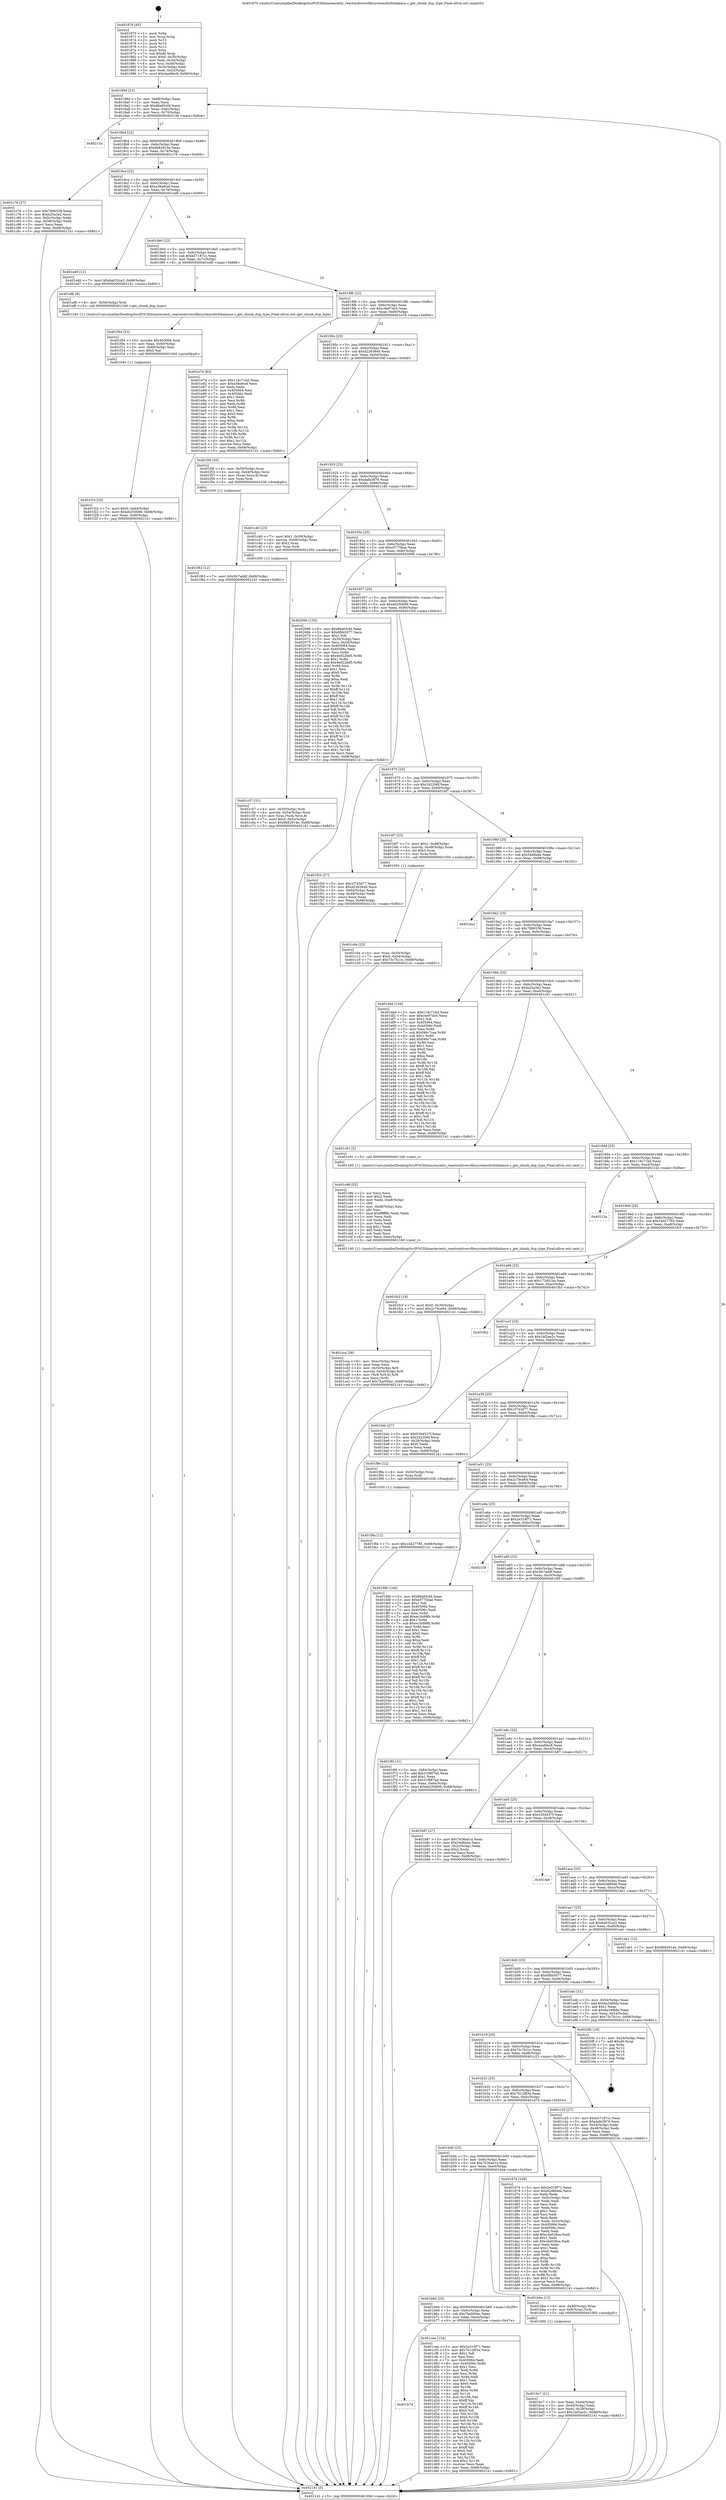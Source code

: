 digraph "0x401870" {
  label = "0x401870 (/mnt/c/Users/mathe/Desktop/tcc/POCII/binaries/extr_reactosdriversfilesystemsbtrfsbalance.c_get_chunk_dup_type_Final-ollvm.out::main(0))"
  labelloc = "t"
  node[shape=record]

  Entry [label="",width=0.3,height=0.3,shape=circle,fillcolor=black,style=filled]
  "0x40189d" [label="{
     0x40189d [23]\l
     | [instrs]\l
     &nbsp;&nbsp;0x40189d \<+3\>: mov -0x68(%rbp),%eax\l
     &nbsp;&nbsp;0x4018a0 \<+2\>: mov %eax,%ecx\l
     &nbsp;&nbsp;0x4018a2 \<+6\>: sub $0x86a65cfd,%ecx\l
     &nbsp;&nbsp;0x4018a8 \<+3\>: mov %eax,-0x6c(%rbp)\l
     &nbsp;&nbsp;0x4018ab \<+3\>: mov %ecx,-0x70(%rbp)\l
     &nbsp;&nbsp;0x4018ae \<+6\>: je 000000000040213a \<main+0x8ca\>\l
  }"]
  "0x40213a" [label="{
     0x40213a\l
  }", style=dashed]
  "0x4018b4" [label="{
     0x4018b4 [22]\l
     | [instrs]\l
     &nbsp;&nbsp;0x4018b4 \<+5\>: jmp 00000000004018b9 \<main+0x49\>\l
     &nbsp;&nbsp;0x4018b9 \<+3\>: mov -0x6c(%rbp),%eax\l
     &nbsp;&nbsp;0x4018bc \<+5\>: sub $0x9682914e,%eax\l
     &nbsp;&nbsp;0x4018c1 \<+3\>: mov %eax,-0x74(%rbp)\l
     &nbsp;&nbsp;0x4018c4 \<+6\>: je 0000000000401c76 \<main+0x406\>\l
  }"]
  Exit [label="",width=0.3,height=0.3,shape=circle,fillcolor=black,style=filled,peripheries=2]
  "0x401c76" [label="{
     0x401c76 [27]\l
     | [instrs]\l
     &nbsp;&nbsp;0x401c76 \<+5\>: mov $0x7896538,%eax\l
     &nbsp;&nbsp;0x401c7b \<+5\>: mov $0xb25a3e2,%ecx\l
     &nbsp;&nbsp;0x401c80 \<+3\>: mov -0x5c(%rbp),%edx\l
     &nbsp;&nbsp;0x401c83 \<+3\>: cmp -0x58(%rbp),%edx\l
     &nbsp;&nbsp;0x401c86 \<+3\>: cmovl %ecx,%eax\l
     &nbsp;&nbsp;0x401c89 \<+3\>: mov %eax,-0x68(%rbp)\l
     &nbsp;&nbsp;0x401c8c \<+5\>: jmp 0000000000402141 \<main+0x8d1\>\l
  }"]
  "0x4018ca" [label="{
     0x4018ca [22]\l
     | [instrs]\l
     &nbsp;&nbsp;0x4018ca \<+5\>: jmp 00000000004018cf \<main+0x5f\>\l
     &nbsp;&nbsp;0x4018cf \<+3\>: mov -0x6c(%rbp),%eax\l
     &nbsp;&nbsp;0x4018d2 \<+5\>: sub $0xa38a9cef,%eax\l
     &nbsp;&nbsp;0x4018d7 \<+3\>: mov %eax,-0x78(%rbp)\l
     &nbsp;&nbsp;0x4018da \<+6\>: je 0000000000401ed0 \<main+0x660\>\l
  }"]
  "0x401f9a" [label="{
     0x401f9a [12]\l
     | [instrs]\l
     &nbsp;&nbsp;0x401f9a \<+7\>: movl $0x14d27785,-0x68(%rbp)\l
     &nbsp;&nbsp;0x401fa1 \<+5\>: jmp 0000000000402141 \<main+0x8d1\>\l
  }"]
  "0x401ed0" [label="{
     0x401ed0 [12]\l
     | [instrs]\l
     &nbsp;&nbsp;0x401ed0 \<+7\>: movl $0x6a632ca3,-0x68(%rbp)\l
     &nbsp;&nbsp;0x401ed7 \<+5\>: jmp 0000000000402141 \<main+0x8d1\>\l
  }"]
  "0x4018e0" [label="{
     0x4018e0 [22]\l
     | [instrs]\l
     &nbsp;&nbsp;0x4018e0 \<+5\>: jmp 00000000004018e5 \<main+0x75\>\l
     &nbsp;&nbsp;0x4018e5 \<+3\>: mov -0x6c(%rbp),%eax\l
     &nbsp;&nbsp;0x4018e8 \<+5\>: sub $0xb57187cc,%eax\l
     &nbsp;&nbsp;0x4018ed \<+3\>: mov %eax,-0x7c(%rbp)\l
     &nbsp;&nbsp;0x4018f0 \<+6\>: je 0000000000401efb \<main+0x68b\>\l
  }"]
  "0x401f63" [label="{
     0x401f63 [12]\l
     | [instrs]\l
     &nbsp;&nbsp;0x401f63 \<+7\>: movl $0x3fc7addf,-0x68(%rbp)\l
     &nbsp;&nbsp;0x401f6a \<+5\>: jmp 0000000000402141 \<main+0x8d1\>\l
  }"]
  "0x401efb" [label="{
     0x401efb [9]\l
     | [instrs]\l
     &nbsp;&nbsp;0x401efb \<+4\>: mov -0x50(%rbp),%rdi\l
     &nbsp;&nbsp;0x401eff \<+5\>: call 0000000000401240 \<get_chunk_dup_type\>\l
     | [calls]\l
     &nbsp;&nbsp;0x401240 \{1\} (/mnt/c/Users/mathe/Desktop/tcc/POCII/binaries/extr_reactosdriversfilesystemsbtrfsbalance.c_get_chunk_dup_type_Final-ollvm.out::get_chunk_dup_type)\l
  }"]
  "0x4018f6" [label="{
     0x4018f6 [22]\l
     | [instrs]\l
     &nbsp;&nbsp;0x4018f6 \<+5\>: jmp 00000000004018fb \<main+0x8b\>\l
     &nbsp;&nbsp;0x4018fb \<+3\>: mov -0x6c(%rbp),%eax\l
     &nbsp;&nbsp;0x4018fe \<+5\>: sub $0xc4e97dc0,%eax\l
     &nbsp;&nbsp;0x401903 \<+3\>: mov %eax,-0x80(%rbp)\l
     &nbsp;&nbsp;0x401906 \<+6\>: je 0000000000401e7d \<main+0x60d\>\l
  }"]
  "0x401f1b" [label="{
     0x401f1b [25]\l
     | [instrs]\l
     &nbsp;&nbsp;0x401f1b \<+7\>: movl $0x0,-0x64(%rbp)\l
     &nbsp;&nbsp;0x401f22 \<+7\>: movl $0xeb250b99,-0x68(%rbp)\l
     &nbsp;&nbsp;0x401f29 \<+6\>: mov %eax,-0xf0(%rbp)\l
     &nbsp;&nbsp;0x401f2f \<+5\>: jmp 0000000000402141 \<main+0x8d1\>\l
  }"]
  "0x401e7d" [label="{
     0x401e7d [83]\l
     | [instrs]\l
     &nbsp;&nbsp;0x401e7d \<+5\>: mov $0x116c71bd,%eax\l
     &nbsp;&nbsp;0x401e82 \<+5\>: mov $0xa38a9cef,%ecx\l
     &nbsp;&nbsp;0x401e87 \<+2\>: xor %edx,%edx\l
     &nbsp;&nbsp;0x401e89 \<+7\>: mov 0x405064,%esi\l
     &nbsp;&nbsp;0x401e90 \<+7\>: mov 0x40506c,%edi\l
     &nbsp;&nbsp;0x401e97 \<+3\>: sub $0x1,%edx\l
     &nbsp;&nbsp;0x401e9a \<+3\>: mov %esi,%r8d\l
     &nbsp;&nbsp;0x401e9d \<+3\>: add %edx,%r8d\l
     &nbsp;&nbsp;0x401ea0 \<+4\>: imul %r8d,%esi\l
     &nbsp;&nbsp;0x401ea4 \<+3\>: and $0x1,%esi\l
     &nbsp;&nbsp;0x401ea7 \<+3\>: cmp $0x0,%esi\l
     &nbsp;&nbsp;0x401eaa \<+4\>: sete %r9b\l
     &nbsp;&nbsp;0x401eae \<+3\>: cmp $0xa,%edi\l
     &nbsp;&nbsp;0x401eb1 \<+4\>: setl %r10b\l
     &nbsp;&nbsp;0x401eb5 \<+3\>: mov %r9b,%r11b\l
     &nbsp;&nbsp;0x401eb8 \<+3\>: and %r10b,%r11b\l
     &nbsp;&nbsp;0x401ebb \<+3\>: xor %r10b,%r9b\l
     &nbsp;&nbsp;0x401ebe \<+3\>: or %r9b,%r11b\l
     &nbsp;&nbsp;0x401ec1 \<+4\>: test $0x1,%r11b\l
     &nbsp;&nbsp;0x401ec5 \<+3\>: cmovne %ecx,%eax\l
     &nbsp;&nbsp;0x401ec8 \<+3\>: mov %eax,-0x68(%rbp)\l
     &nbsp;&nbsp;0x401ecb \<+5\>: jmp 0000000000402141 \<main+0x8d1\>\l
  }"]
  "0x40190c" [label="{
     0x40190c [25]\l
     | [instrs]\l
     &nbsp;&nbsp;0x40190c \<+5\>: jmp 0000000000401911 \<main+0xa1\>\l
     &nbsp;&nbsp;0x401911 \<+3\>: mov -0x6c(%rbp),%eax\l
     &nbsp;&nbsp;0x401914 \<+5\>: sub $0xd2263640,%eax\l
     &nbsp;&nbsp;0x401919 \<+6\>: mov %eax,-0x84(%rbp)\l
     &nbsp;&nbsp;0x40191f \<+6\>: je 0000000000401f4f \<main+0x6df\>\l
  }"]
  "0x401f04" [label="{
     0x401f04 [23]\l
     | [instrs]\l
     &nbsp;&nbsp;0x401f04 \<+10\>: movabs $0x4030b6,%rdi\l
     &nbsp;&nbsp;0x401f0e \<+3\>: mov %eax,-0x60(%rbp)\l
     &nbsp;&nbsp;0x401f11 \<+3\>: mov -0x60(%rbp),%esi\l
     &nbsp;&nbsp;0x401f14 \<+2\>: mov $0x0,%al\l
     &nbsp;&nbsp;0x401f16 \<+5\>: call 0000000000401040 \<printf@plt\>\l
     | [calls]\l
     &nbsp;&nbsp;0x401040 \{1\} (unknown)\l
  }"]
  "0x401f4f" [label="{
     0x401f4f [20]\l
     | [instrs]\l
     &nbsp;&nbsp;0x401f4f \<+4\>: mov -0x50(%rbp),%rax\l
     &nbsp;&nbsp;0x401f53 \<+4\>: movslq -0x64(%rbp),%rcx\l
     &nbsp;&nbsp;0x401f57 \<+4\>: mov (%rax,%rcx,8),%rax\l
     &nbsp;&nbsp;0x401f5b \<+3\>: mov %rax,%rdi\l
     &nbsp;&nbsp;0x401f5e \<+5\>: call 0000000000401030 \<free@plt\>\l
     | [calls]\l
     &nbsp;&nbsp;0x401030 \{1\} (unknown)\l
  }"]
  "0x401925" [label="{
     0x401925 [25]\l
     | [instrs]\l
     &nbsp;&nbsp;0x401925 \<+5\>: jmp 000000000040192a \<main+0xba\>\l
     &nbsp;&nbsp;0x40192a \<+3\>: mov -0x6c(%rbp),%eax\l
     &nbsp;&nbsp;0x40192d \<+5\>: sub $0xdafa3876,%eax\l
     &nbsp;&nbsp;0x401932 \<+6\>: mov %eax,-0x88(%rbp)\l
     &nbsp;&nbsp;0x401938 \<+6\>: je 0000000000401c40 \<main+0x3d0\>\l
  }"]
  "0x401b7d" [label="{
     0x401b7d\l
  }", style=dashed]
  "0x401c40" [label="{
     0x401c40 [23]\l
     | [instrs]\l
     &nbsp;&nbsp;0x401c40 \<+7\>: movl $0x1,-0x58(%rbp)\l
     &nbsp;&nbsp;0x401c47 \<+4\>: movslq -0x58(%rbp),%rax\l
     &nbsp;&nbsp;0x401c4b \<+4\>: shl $0x2,%rax\l
     &nbsp;&nbsp;0x401c4f \<+3\>: mov %rax,%rdi\l
     &nbsp;&nbsp;0x401c52 \<+5\>: call 0000000000401050 \<malloc@plt\>\l
     | [calls]\l
     &nbsp;&nbsp;0x401050 \{1\} (unknown)\l
  }"]
  "0x40193e" [label="{
     0x40193e [25]\l
     | [instrs]\l
     &nbsp;&nbsp;0x40193e \<+5\>: jmp 0000000000401943 \<main+0xd3\>\l
     &nbsp;&nbsp;0x401943 \<+3\>: mov -0x6c(%rbp),%eax\l
     &nbsp;&nbsp;0x401946 \<+5\>: sub $0xe5775bae,%eax\l
     &nbsp;&nbsp;0x40194b \<+6\>: mov %eax,-0x8c(%rbp)\l
     &nbsp;&nbsp;0x401951 \<+6\>: je 0000000000402066 \<main+0x7f6\>\l
  }"]
  "0x401cee" [label="{
     0x401cee [134]\l
     | [instrs]\l
     &nbsp;&nbsp;0x401cee \<+5\>: mov $0x2e319f71,%eax\l
     &nbsp;&nbsp;0x401cf3 \<+5\>: mov $0x7612f93e,%ecx\l
     &nbsp;&nbsp;0x401cf8 \<+2\>: mov $0x1,%dl\l
     &nbsp;&nbsp;0x401cfa \<+2\>: xor %esi,%esi\l
     &nbsp;&nbsp;0x401cfc \<+7\>: mov 0x405064,%edi\l
     &nbsp;&nbsp;0x401d03 \<+8\>: mov 0x40506c,%r8d\l
     &nbsp;&nbsp;0x401d0b \<+3\>: sub $0x1,%esi\l
     &nbsp;&nbsp;0x401d0e \<+3\>: mov %edi,%r9d\l
     &nbsp;&nbsp;0x401d11 \<+3\>: add %esi,%r9d\l
     &nbsp;&nbsp;0x401d14 \<+4\>: imul %r9d,%edi\l
     &nbsp;&nbsp;0x401d18 \<+3\>: and $0x1,%edi\l
     &nbsp;&nbsp;0x401d1b \<+3\>: cmp $0x0,%edi\l
     &nbsp;&nbsp;0x401d1e \<+4\>: sete %r10b\l
     &nbsp;&nbsp;0x401d22 \<+4\>: cmp $0xa,%r8d\l
     &nbsp;&nbsp;0x401d26 \<+4\>: setl %r11b\l
     &nbsp;&nbsp;0x401d2a \<+3\>: mov %r10b,%bl\l
     &nbsp;&nbsp;0x401d2d \<+3\>: xor $0xff,%bl\l
     &nbsp;&nbsp;0x401d30 \<+3\>: mov %r11b,%r14b\l
     &nbsp;&nbsp;0x401d33 \<+4\>: xor $0xff,%r14b\l
     &nbsp;&nbsp;0x401d37 \<+3\>: xor $0x0,%dl\l
     &nbsp;&nbsp;0x401d3a \<+3\>: mov %bl,%r15b\l
     &nbsp;&nbsp;0x401d3d \<+4\>: and $0x0,%r15b\l
     &nbsp;&nbsp;0x401d41 \<+3\>: and %dl,%r10b\l
     &nbsp;&nbsp;0x401d44 \<+3\>: mov %r14b,%r12b\l
     &nbsp;&nbsp;0x401d47 \<+4\>: and $0x0,%r12b\l
     &nbsp;&nbsp;0x401d4b \<+3\>: and %dl,%r11b\l
     &nbsp;&nbsp;0x401d4e \<+3\>: or %r10b,%r15b\l
     &nbsp;&nbsp;0x401d51 \<+3\>: or %r11b,%r12b\l
     &nbsp;&nbsp;0x401d54 \<+3\>: xor %r12b,%r15b\l
     &nbsp;&nbsp;0x401d57 \<+3\>: or %r14b,%bl\l
     &nbsp;&nbsp;0x401d5a \<+3\>: xor $0xff,%bl\l
     &nbsp;&nbsp;0x401d5d \<+3\>: or $0x0,%dl\l
     &nbsp;&nbsp;0x401d60 \<+2\>: and %dl,%bl\l
     &nbsp;&nbsp;0x401d62 \<+3\>: or %bl,%r15b\l
     &nbsp;&nbsp;0x401d65 \<+4\>: test $0x1,%r15b\l
     &nbsp;&nbsp;0x401d69 \<+3\>: cmovne %ecx,%eax\l
     &nbsp;&nbsp;0x401d6c \<+3\>: mov %eax,-0x68(%rbp)\l
     &nbsp;&nbsp;0x401d6f \<+5\>: jmp 0000000000402141 \<main+0x8d1\>\l
  }"]
  "0x402066" [label="{
     0x402066 [150]\l
     | [instrs]\l
     &nbsp;&nbsp;0x402066 \<+5\>: mov $0x86a65cfd,%eax\l
     &nbsp;&nbsp;0x40206b \<+5\>: mov $0x6fbb5077,%ecx\l
     &nbsp;&nbsp;0x402070 \<+2\>: mov $0x1,%dl\l
     &nbsp;&nbsp;0x402072 \<+3\>: mov -0x30(%rbp),%esi\l
     &nbsp;&nbsp;0x402075 \<+3\>: mov %esi,-0x24(%rbp)\l
     &nbsp;&nbsp;0x402078 \<+7\>: mov 0x405064,%esi\l
     &nbsp;&nbsp;0x40207f \<+7\>: mov 0x40506c,%edi\l
     &nbsp;&nbsp;0x402086 \<+3\>: mov %esi,%r8d\l
     &nbsp;&nbsp;0x402089 \<+7\>: sub $0x4e922bd5,%r8d\l
     &nbsp;&nbsp;0x402090 \<+4\>: sub $0x1,%r8d\l
     &nbsp;&nbsp;0x402094 \<+7\>: add $0x4e922bd5,%r8d\l
     &nbsp;&nbsp;0x40209b \<+4\>: imul %r8d,%esi\l
     &nbsp;&nbsp;0x40209f \<+3\>: and $0x1,%esi\l
     &nbsp;&nbsp;0x4020a2 \<+3\>: cmp $0x0,%esi\l
     &nbsp;&nbsp;0x4020a5 \<+4\>: sete %r9b\l
     &nbsp;&nbsp;0x4020a9 \<+3\>: cmp $0xa,%edi\l
     &nbsp;&nbsp;0x4020ac \<+4\>: setl %r10b\l
     &nbsp;&nbsp;0x4020b0 \<+3\>: mov %r9b,%r11b\l
     &nbsp;&nbsp;0x4020b3 \<+4\>: xor $0xff,%r11b\l
     &nbsp;&nbsp;0x4020b7 \<+3\>: mov %r10b,%bl\l
     &nbsp;&nbsp;0x4020ba \<+3\>: xor $0xff,%bl\l
     &nbsp;&nbsp;0x4020bd \<+3\>: xor $0x1,%dl\l
     &nbsp;&nbsp;0x4020c0 \<+3\>: mov %r11b,%r14b\l
     &nbsp;&nbsp;0x4020c3 \<+4\>: and $0xff,%r14b\l
     &nbsp;&nbsp;0x4020c7 \<+3\>: and %dl,%r9b\l
     &nbsp;&nbsp;0x4020ca \<+3\>: mov %bl,%r15b\l
     &nbsp;&nbsp;0x4020cd \<+4\>: and $0xff,%r15b\l
     &nbsp;&nbsp;0x4020d1 \<+3\>: and %dl,%r10b\l
     &nbsp;&nbsp;0x4020d4 \<+3\>: or %r9b,%r14b\l
     &nbsp;&nbsp;0x4020d7 \<+3\>: or %r10b,%r15b\l
     &nbsp;&nbsp;0x4020da \<+3\>: xor %r15b,%r14b\l
     &nbsp;&nbsp;0x4020dd \<+3\>: or %bl,%r11b\l
     &nbsp;&nbsp;0x4020e0 \<+4\>: xor $0xff,%r11b\l
     &nbsp;&nbsp;0x4020e4 \<+3\>: or $0x1,%dl\l
     &nbsp;&nbsp;0x4020e7 \<+3\>: and %dl,%r11b\l
     &nbsp;&nbsp;0x4020ea \<+3\>: or %r11b,%r14b\l
     &nbsp;&nbsp;0x4020ed \<+4\>: test $0x1,%r14b\l
     &nbsp;&nbsp;0x4020f1 \<+3\>: cmovne %ecx,%eax\l
     &nbsp;&nbsp;0x4020f4 \<+3\>: mov %eax,-0x68(%rbp)\l
     &nbsp;&nbsp;0x4020f7 \<+5\>: jmp 0000000000402141 \<main+0x8d1\>\l
  }"]
  "0x401957" [label="{
     0x401957 [25]\l
     | [instrs]\l
     &nbsp;&nbsp;0x401957 \<+5\>: jmp 000000000040195c \<main+0xec\>\l
     &nbsp;&nbsp;0x40195c \<+3\>: mov -0x6c(%rbp),%eax\l
     &nbsp;&nbsp;0x40195f \<+5\>: sub $0xeb250b99,%eax\l
     &nbsp;&nbsp;0x401964 \<+6\>: mov %eax,-0x90(%rbp)\l
     &nbsp;&nbsp;0x40196a \<+6\>: je 0000000000401f34 \<main+0x6c4\>\l
  }"]
  "0x401cca" [label="{
     0x401cca [36]\l
     | [instrs]\l
     &nbsp;&nbsp;0x401cca \<+6\>: mov -0xec(%rbp),%ecx\l
     &nbsp;&nbsp;0x401cd0 \<+3\>: imul %eax,%ecx\l
     &nbsp;&nbsp;0x401cd3 \<+4\>: mov -0x50(%rbp),%r8\l
     &nbsp;&nbsp;0x401cd7 \<+4\>: movslq -0x54(%rbp),%r9\l
     &nbsp;&nbsp;0x401cdb \<+4\>: mov (%r8,%r9,8),%r8\l
     &nbsp;&nbsp;0x401cdf \<+3\>: mov %ecx,(%r8)\l
     &nbsp;&nbsp;0x401ce2 \<+7\>: movl $0x7ba000ac,-0x68(%rbp)\l
     &nbsp;&nbsp;0x401ce9 \<+5\>: jmp 0000000000402141 \<main+0x8d1\>\l
  }"]
  "0x401f34" [label="{
     0x401f34 [27]\l
     | [instrs]\l
     &nbsp;&nbsp;0x401f34 \<+5\>: mov $0x1f743d77,%eax\l
     &nbsp;&nbsp;0x401f39 \<+5\>: mov $0xd2263640,%ecx\l
     &nbsp;&nbsp;0x401f3e \<+3\>: mov -0x64(%rbp),%edx\l
     &nbsp;&nbsp;0x401f41 \<+3\>: cmp -0x48(%rbp),%edx\l
     &nbsp;&nbsp;0x401f44 \<+3\>: cmovl %ecx,%eax\l
     &nbsp;&nbsp;0x401f47 \<+3\>: mov %eax,-0x68(%rbp)\l
     &nbsp;&nbsp;0x401f4a \<+5\>: jmp 0000000000402141 \<main+0x8d1\>\l
  }"]
  "0x401970" [label="{
     0x401970 [25]\l
     | [instrs]\l
     &nbsp;&nbsp;0x401970 \<+5\>: jmp 0000000000401975 \<main+0x105\>\l
     &nbsp;&nbsp;0x401975 \<+3\>: mov -0x6c(%rbp),%eax\l
     &nbsp;&nbsp;0x401978 \<+5\>: sub $0x242206f,%eax\l
     &nbsp;&nbsp;0x40197d \<+6\>: mov %eax,-0x94(%rbp)\l
     &nbsp;&nbsp;0x401983 \<+6\>: je 0000000000401bf7 \<main+0x387\>\l
  }"]
  "0x401c96" [label="{
     0x401c96 [52]\l
     | [instrs]\l
     &nbsp;&nbsp;0x401c96 \<+2\>: xor %ecx,%ecx\l
     &nbsp;&nbsp;0x401c98 \<+5\>: mov $0x2,%edx\l
     &nbsp;&nbsp;0x401c9d \<+6\>: mov %edx,-0xe8(%rbp)\l
     &nbsp;&nbsp;0x401ca3 \<+1\>: cltd\l
     &nbsp;&nbsp;0x401ca4 \<+6\>: mov -0xe8(%rbp),%esi\l
     &nbsp;&nbsp;0x401caa \<+2\>: idiv %esi\l
     &nbsp;&nbsp;0x401cac \<+6\>: imul $0xfffffffe,%edx,%edx\l
     &nbsp;&nbsp;0x401cb2 \<+2\>: mov %ecx,%edi\l
     &nbsp;&nbsp;0x401cb4 \<+2\>: sub %edx,%edi\l
     &nbsp;&nbsp;0x401cb6 \<+2\>: mov %ecx,%edx\l
     &nbsp;&nbsp;0x401cb8 \<+3\>: sub $0x1,%edx\l
     &nbsp;&nbsp;0x401cbb \<+2\>: add %edx,%edi\l
     &nbsp;&nbsp;0x401cbd \<+2\>: sub %edi,%ecx\l
     &nbsp;&nbsp;0x401cbf \<+6\>: mov %ecx,-0xec(%rbp)\l
     &nbsp;&nbsp;0x401cc5 \<+5\>: call 0000000000401160 \<next_i\>\l
     | [calls]\l
     &nbsp;&nbsp;0x401160 \{1\} (/mnt/c/Users/mathe/Desktop/tcc/POCII/binaries/extr_reactosdriversfilesystemsbtrfsbalance.c_get_chunk_dup_type_Final-ollvm.out::next_i)\l
  }"]
  "0x401bf7" [label="{
     0x401bf7 [23]\l
     | [instrs]\l
     &nbsp;&nbsp;0x401bf7 \<+7\>: movl $0x1,-0x48(%rbp)\l
     &nbsp;&nbsp;0x401bfe \<+4\>: movslq -0x48(%rbp),%rax\l
     &nbsp;&nbsp;0x401c02 \<+4\>: shl $0x3,%rax\l
     &nbsp;&nbsp;0x401c06 \<+3\>: mov %rax,%rdi\l
     &nbsp;&nbsp;0x401c09 \<+5\>: call 0000000000401050 \<malloc@plt\>\l
     | [calls]\l
     &nbsp;&nbsp;0x401050 \{1\} (unknown)\l
  }"]
  "0x401989" [label="{
     0x401989 [25]\l
     | [instrs]\l
     &nbsp;&nbsp;0x401989 \<+5\>: jmp 000000000040198e \<main+0x11e\>\l
     &nbsp;&nbsp;0x40198e \<+3\>: mov -0x6c(%rbp),%eax\l
     &nbsp;&nbsp;0x401991 \<+5\>: sub $0x54d8a4e,%eax\l
     &nbsp;&nbsp;0x401996 \<+6\>: mov %eax,-0x98(%rbp)\l
     &nbsp;&nbsp;0x40199c \<+6\>: je 0000000000401ba2 \<main+0x332\>\l
  }"]
  "0x401c57" [label="{
     0x401c57 [31]\l
     | [instrs]\l
     &nbsp;&nbsp;0x401c57 \<+4\>: mov -0x50(%rbp),%rdi\l
     &nbsp;&nbsp;0x401c5b \<+4\>: movslq -0x54(%rbp),%rcx\l
     &nbsp;&nbsp;0x401c5f \<+4\>: mov %rax,(%rdi,%rcx,8)\l
     &nbsp;&nbsp;0x401c63 \<+7\>: movl $0x0,-0x5c(%rbp)\l
     &nbsp;&nbsp;0x401c6a \<+7\>: movl $0x9682914e,-0x68(%rbp)\l
     &nbsp;&nbsp;0x401c71 \<+5\>: jmp 0000000000402141 \<main+0x8d1\>\l
  }"]
  "0x401ba2" [label="{
     0x401ba2\l
  }", style=dashed]
  "0x4019a2" [label="{
     0x4019a2 [25]\l
     | [instrs]\l
     &nbsp;&nbsp;0x4019a2 \<+5\>: jmp 00000000004019a7 \<main+0x137\>\l
     &nbsp;&nbsp;0x4019a7 \<+3\>: mov -0x6c(%rbp),%eax\l
     &nbsp;&nbsp;0x4019aa \<+5\>: sub $0x7896538,%eax\l
     &nbsp;&nbsp;0x4019af \<+6\>: mov %eax,-0x9c(%rbp)\l
     &nbsp;&nbsp;0x4019b5 \<+6\>: je 0000000000401ded \<main+0x57d\>\l
  }"]
  "0x401c0e" [label="{
     0x401c0e [23]\l
     | [instrs]\l
     &nbsp;&nbsp;0x401c0e \<+4\>: mov %rax,-0x50(%rbp)\l
     &nbsp;&nbsp;0x401c12 \<+7\>: movl $0x0,-0x54(%rbp)\l
     &nbsp;&nbsp;0x401c19 \<+7\>: movl $0x73c7b1cc,-0x68(%rbp)\l
     &nbsp;&nbsp;0x401c20 \<+5\>: jmp 0000000000402141 \<main+0x8d1\>\l
  }"]
  "0x401ded" [label="{
     0x401ded [144]\l
     | [instrs]\l
     &nbsp;&nbsp;0x401ded \<+5\>: mov $0x116c71bd,%eax\l
     &nbsp;&nbsp;0x401df2 \<+5\>: mov $0xc4e97dc0,%ecx\l
     &nbsp;&nbsp;0x401df7 \<+2\>: mov $0x1,%dl\l
     &nbsp;&nbsp;0x401df9 \<+7\>: mov 0x405064,%esi\l
     &nbsp;&nbsp;0x401e00 \<+7\>: mov 0x40506c,%edi\l
     &nbsp;&nbsp;0x401e07 \<+3\>: mov %esi,%r8d\l
     &nbsp;&nbsp;0x401e0a \<+7\>: sub $0xf46c7caa,%r8d\l
     &nbsp;&nbsp;0x401e11 \<+4\>: sub $0x1,%r8d\l
     &nbsp;&nbsp;0x401e15 \<+7\>: add $0xf46c7caa,%r8d\l
     &nbsp;&nbsp;0x401e1c \<+4\>: imul %r8d,%esi\l
     &nbsp;&nbsp;0x401e20 \<+3\>: and $0x1,%esi\l
     &nbsp;&nbsp;0x401e23 \<+3\>: cmp $0x0,%esi\l
     &nbsp;&nbsp;0x401e26 \<+4\>: sete %r9b\l
     &nbsp;&nbsp;0x401e2a \<+3\>: cmp $0xa,%edi\l
     &nbsp;&nbsp;0x401e2d \<+4\>: setl %r10b\l
     &nbsp;&nbsp;0x401e31 \<+3\>: mov %r9b,%r11b\l
     &nbsp;&nbsp;0x401e34 \<+4\>: xor $0xff,%r11b\l
     &nbsp;&nbsp;0x401e38 \<+3\>: mov %r10b,%bl\l
     &nbsp;&nbsp;0x401e3b \<+3\>: xor $0xff,%bl\l
     &nbsp;&nbsp;0x401e3e \<+3\>: xor $0x1,%dl\l
     &nbsp;&nbsp;0x401e41 \<+3\>: mov %r11b,%r14b\l
     &nbsp;&nbsp;0x401e44 \<+4\>: and $0xff,%r14b\l
     &nbsp;&nbsp;0x401e48 \<+3\>: and %dl,%r9b\l
     &nbsp;&nbsp;0x401e4b \<+3\>: mov %bl,%r15b\l
     &nbsp;&nbsp;0x401e4e \<+4\>: and $0xff,%r15b\l
     &nbsp;&nbsp;0x401e52 \<+3\>: and %dl,%r10b\l
     &nbsp;&nbsp;0x401e55 \<+3\>: or %r9b,%r14b\l
     &nbsp;&nbsp;0x401e58 \<+3\>: or %r10b,%r15b\l
     &nbsp;&nbsp;0x401e5b \<+3\>: xor %r15b,%r14b\l
     &nbsp;&nbsp;0x401e5e \<+3\>: or %bl,%r11b\l
     &nbsp;&nbsp;0x401e61 \<+4\>: xor $0xff,%r11b\l
     &nbsp;&nbsp;0x401e65 \<+3\>: or $0x1,%dl\l
     &nbsp;&nbsp;0x401e68 \<+3\>: and %dl,%r11b\l
     &nbsp;&nbsp;0x401e6b \<+3\>: or %r11b,%r14b\l
     &nbsp;&nbsp;0x401e6e \<+4\>: test $0x1,%r14b\l
     &nbsp;&nbsp;0x401e72 \<+3\>: cmovne %ecx,%eax\l
     &nbsp;&nbsp;0x401e75 \<+3\>: mov %eax,-0x68(%rbp)\l
     &nbsp;&nbsp;0x401e78 \<+5\>: jmp 0000000000402141 \<main+0x8d1\>\l
  }"]
  "0x4019bb" [label="{
     0x4019bb [25]\l
     | [instrs]\l
     &nbsp;&nbsp;0x4019bb \<+5\>: jmp 00000000004019c0 \<main+0x150\>\l
     &nbsp;&nbsp;0x4019c0 \<+3\>: mov -0x6c(%rbp),%eax\l
     &nbsp;&nbsp;0x4019c3 \<+5\>: sub $0xb25a3e2,%eax\l
     &nbsp;&nbsp;0x4019c8 \<+6\>: mov %eax,-0xa0(%rbp)\l
     &nbsp;&nbsp;0x4019ce \<+6\>: je 0000000000401c91 \<main+0x421\>\l
  }"]
  "0x401bc7" [label="{
     0x401bc7 [21]\l
     | [instrs]\l
     &nbsp;&nbsp;0x401bc7 \<+3\>: mov %eax,-0x44(%rbp)\l
     &nbsp;&nbsp;0x401bca \<+3\>: mov -0x44(%rbp),%eax\l
     &nbsp;&nbsp;0x401bcd \<+3\>: mov %eax,-0x28(%rbp)\l
     &nbsp;&nbsp;0x401bd0 \<+7\>: movl $0x1bf2ae2c,-0x68(%rbp)\l
     &nbsp;&nbsp;0x401bd7 \<+5\>: jmp 0000000000402141 \<main+0x8d1\>\l
  }"]
  "0x401c91" [label="{
     0x401c91 [5]\l
     | [instrs]\l
     &nbsp;&nbsp;0x401c91 \<+5\>: call 0000000000401160 \<next_i\>\l
     | [calls]\l
     &nbsp;&nbsp;0x401160 \{1\} (/mnt/c/Users/mathe/Desktop/tcc/POCII/binaries/extr_reactosdriversfilesystemsbtrfsbalance.c_get_chunk_dup_type_Final-ollvm.out::next_i)\l
  }"]
  "0x4019d4" [label="{
     0x4019d4 [25]\l
     | [instrs]\l
     &nbsp;&nbsp;0x4019d4 \<+5\>: jmp 00000000004019d9 \<main+0x169\>\l
     &nbsp;&nbsp;0x4019d9 \<+3\>: mov -0x6c(%rbp),%eax\l
     &nbsp;&nbsp;0x4019dc \<+5\>: sub $0x116c71bd,%eax\l
     &nbsp;&nbsp;0x4019e1 \<+6\>: mov %eax,-0xa4(%rbp)\l
     &nbsp;&nbsp;0x4019e7 \<+6\>: je 000000000040212e \<main+0x8be\>\l
  }"]
  "0x401b64" [label="{
     0x401b64 [25]\l
     | [instrs]\l
     &nbsp;&nbsp;0x401b64 \<+5\>: jmp 0000000000401b69 \<main+0x2f9\>\l
     &nbsp;&nbsp;0x401b69 \<+3\>: mov -0x6c(%rbp),%eax\l
     &nbsp;&nbsp;0x401b6c \<+5\>: sub $0x7ba000ac,%eax\l
     &nbsp;&nbsp;0x401b71 \<+6\>: mov %eax,-0xe4(%rbp)\l
     &nbsp;&nbsp;0x401b77 \<+6\>: je 0000000000401cee \<main+0x47e\>\l
  }"]
  "0x40212e" [label="{
     0x40212e\l
  }", style=dashed]
  "0x4019ed" [label="{
     0x4019ed [25]\l
     | [instrs]\l
     &nbsp;&nbsp;0x4019ed \<+5\>: jmp 00000000004019f2 \<main+0x182\>\l
     &nbsp;&nbsp;0x4019f2 \<+3\>: mov -0x6c(%rbp),%eax\l
     &nbsp;&nbsp;0x4019f5 \<+5\>: sub $0x14d27785,%eax\l
     &nbsp;&nbsp;0x4019fa \<+6\>: mov %eax,-0xa8(%rbp)\l
     &nbsp;&nbsp;0x401a00 \<+6\>: je 0000000000401fc3 \<main+0x753\>\l
  }"]
  "0x401bba" [label="{
     0x401bba [13]\l
     | [instrs]\l
     &nbsp;&nbsp;0x401bba \<+4\>: mov -0x40(%rbp),%rax\l
     &nbsp;&nbsp;0x401bbe \<+4\>: mov 0x8(%rax),%rdi\l
     &nbsp;&nbsp;0x401bc2 \<+5\>: call 0000000000401060 \<atoi@plt\>\l
     | [calls]\l
     &nbsp;&nbsp;0x401060 \{1\} (unknown)\l
  }"]
  "0x401fc3" [label="{
     0x401fc3 [19]\l
     | [instrs]\l
     &nbsp;&nbsp;0x401fc3 \<+7\>: movl $0x0,-0x30(%rbp)\l
     &nbsp;&nbsp;0x401fca \<+7\>: movl $0x2c79ce64,-0x68(%rbp)\l
     &nbsp;&nbsp;0x401fd1 \<+5\>: jmp 0000000000402141 \<main+0x8d1\>\l
  }"]
  "0x401a06" [label="{
     0x401a06 [25]\l
     | [instrs]\l
     &nbsp;&nbsp;0x401a06 \<+5\>: jmp 0000000000401a0b \<main+0x19b\>\l
     &nbsp;&nbsp;0x401a0b \<+3\>: mov -0x6c(%rbp),%eax\l
     &nbsp;&nbsp;0x401a0e \<+5\>: sub $0x172d01aa,%eax\l
     &nbsp;&nbsp;0x401a13 \<+6\>: mov %eax,-0xac(%rbp)\l
     &nbsp;&nbsp;0x401a19 \<+6\>: je 0000000000401fb2 \<main+0x742\>\l
  }"]
  "0x401b4b" [label="{
     0x401b4b [25]\l
     | [instrs]\l
     &nbsp;&nbsp;0x401b4b \<+5\>: jmp 0000000000401b50 \<main+0x2e0\>\l
     &nbsp;&nbsp;0x401b50 \<+3\>: mov -0x6c(%rbp),%eax\l
     &nbsp;&nbsp;0x401b53 \<+5\>: sub $0x7b36ab1a,%eax\l
     &nbsp;&nbsp;0x401b58 \<+6\>: mov %eax,-0xe0(%rbp)\l
     &nbsp;&nbsp;0x401b5e \<+6\>: je 0000000000401bba \<main+0x34a\>\l
  }"]
  "0x401fb2" [label="{
     0x401fb2\l
  }", style=dashed]
  "0x401a1f" [label="{
     0x401a1f [25]\l
     | [instrs]\l
     &nbsp;&nbsp;0x401a1f \<+5\>: jmp 0000000000401a24 \<main+0x1b4\>\l
     &nbsp;&nbsp;0x401a24 \<+3\>: mov -0x6c(%rbp),%eax\l
     &nbsp;&nbsp;0x401a27 \<+5\>: sub $0x1bf2ae2c,%eax\l
     &nbsp;&nbsp;0x401a2c \<+6\>: mov %eax,-0xb0(%rbp)\l
     &nbsp;&nbsp;0x401a32 \<+6\>: je 0000000000401bdc \<main+0x36c\>\l
  }"]
  "0x401d74" [label="{
     0x401d74 [109]\l
     | [instrs]\l
     &nbsp;&nbsp;0x401d74 \<+5\>: mov $0x2e319f71,%eax\l
     &nbsp;&nbsp;0x401d79 \<+5\>: mov $0x62d8f4de,%ecx\l
     &nbsp;&nbsp;0x401d7e \<+2\>: xor %edx,%edx\l
     &nbsp;&nbsp;0x401d80 \<+3\>: mov -0x5c(%rbp),%esi\l
     &nbsp;&nbsp;0x401d83 \<+2\>: mov %edx,%edi\l
     &nbsp;&nbsp;0x401d85 \<+2\>: sub %esi,%edi\l
     &nbsp;&nbsp;0x401d87 \<+2\>: mov %edx,%esi\l
     &nbsp;&nbsp;0x401d89 \<+3\>: sub $0x1,%esi\l
     &nbsp;&nbsp;0x401d8c \<+2\>: add %esi,%edi\l
     &nbsp;&nbsp;0x401d8e \<+2\>: sub %edi,%edx\l
     &nbsp;&nbsp;0x401d90 \<+3\>: mov %edx,-0x5c(%rbp)\l
     &nbsp;&nbsp;0x401d93 \<+7\>: mov 0x405064,%edx\l
     &nbsp;&nbsp;0x401d9a \<+7\>: mov 0x40506c,%esi\l
     &nbsp;&nbsp;0x401da1 \<+2\>: mov %edx,%edi\l
     &nbsp;&nbsp;0x401da3 \<+6\>: add $0xc4e028ca,%edi\l
     &nbsp;&nbsp;0x401da9 \<+3\>: sub $0x1,%edi\l
     &nbsp;&nbsp;0x401dac \<+6\>: sub $0xc4e028ca,%edi\l
     &nbsp;&nbsp;0x401db2 \<+3\>: imul %edi,%edx\l
     &nbsp;&nbsp;0x401db5 \<+3\>: and $0x1,%edx\l
     &nbsp;&nbsp;0x401db8 \<+3\>: cmp $0x0,%edx\l
     &nbsp;&nbsp;0x401dbb \<+4\>: sete %r8b\l
     &nbsp;&nbsp;0x401dbf \<+3\>: cmp $0xa,%esi\l
     &nbsp;&nbsp;0x401dc2 \<+4\>: setl %r9b\l
     &nbsp;&nbsp;0x401dc6 \<+3\>: mov %r8b,%r10b\l
     &nbsp;&nbsp;0x401dc9 \<+3\>: and %r9b,%r10b\l
     &nbsp;&nbsp;0x401dcc \<+3\>: xor %r9b,%r8b\l
     &nbsp;&nbsp;0x401dcf \<+3\>: or %r8b,%r10b\l
     &nbsp;&nbsp;0x401dd2 \<+4\>: test $0x1,%r10b\l
     &nbsp;&nbsp;0x401dd6 \<+3\>: cmovne %ecx,%eax\l
     &nbsp;&nbsp;0x401dd9 \<+3\>: mov %eax,-0x68(%rbp)\l
     &nbsp;&nbsp;0x401ddc \<+5\>: jmp 0000000000402141 \<main+0x8d1\>\l
  }"]
  "0x401bdc" [label="{
     0x401bdc [27]\l
     | [instrs]\l
     &nbsp;&nbsp;0x401bdc \<+5\>: mov $0x5304537f,%eax\l
     &nbsp;&nbsp;0x401be1 \<+5\>: mov $0x242206f,%ecx\l
     &nbsp;&nbsp;0x401be6 \<+3\>: mov -0x28(%rbp),%edx\l
     &nbsp;&nbsp;0x401be9 \<+3\>: cmp $0x0,%edx\l
     &nbsp;&nbsp;0x401bec \<+3\>: cmove %ecx,%eax\l
     &nbsp;&nbsp;0x401bef \<+3\>: mov %eax,-0x68(%rbp)\l
     &nbsp;&nbsp;0x401bf2 \<+5\>: jmp 0000000000402141 \<main+0x8d1\>\l
  }"]
  "0x401a38" [label="{
     0x401a38 [25]\l
     | [instrs]\l
     &nbsp;&nbsp;0x401a38 \<+5\>: jmp 0000000000401a3d \<main+0x1cd\>\l
     &nbsp;&nbsp;0x401a3d \<+3\>: mov -0x6c(%rbp),%eax\l
     &nbsp;&nbsp;0x401a40 \<+5\>: sub $0x1f743d77,%eax\l
     &nbsp;&nbsp;0x401a45 \<+6\>: mov %eax,-0xb4(%rbp)\l
     &nbsp;&nbsp;0x401a4b \<+6\>: je 0000000000401f8e \<main+0x71e\>\l
  }"]
  "0x401b32" [label="{
     0x401b32 [25]\l
     | [instrs]\l
     &nbsp;&nbsp;0x401b32 \<+5\>: jmp 0000000000401b37 \<main+0x2c7\>\l
     &nbsp;&nbsp;0x401b37 \<+3\>: mov -0x6c(%rbp),%eax\l
     &nbsp;&nbsp;0x401b3a \<+5\>: sub $0x7612f93e,%eax\l
     &nbsp;&nbsp;0x401b3f \<+6\>: mov %eax,-0xdc(%rbp)\l
     &nbsp;&nbsp;0x401b45 \<+6\>: je 0000000000401d74 \<main+0x504\>\l
  }"]
  "0x401f8e" [label="{
     0x401f8e [12]\l
     | [instrs]\l
     &nbsp;&nbsp;0x401f8e \<+4\>: mov -0x50(%rbp),%rax\l
     &nbsp;&nbsp;0x401f92 \<+3\>: mov %rax,%rdi\l
     &nbsp;&nbsp;0x401f95 \<+5\>: call 0000000000401030 \<free@plt\>\l
     | [calls]\l
     &nbsp;&nbsp;0x401030 \{1\} (unknown)\l
  }"]
  "0x401a51" [label="{
     0x401a51 [25]\l
     | [instrs]\l
     &nbsp;&nbsp;0x401a51 \<+5\>: jmp 0000000000401a56 \<main+0x1e6\>\l
     &nbsp;&nbsp;0x401a56 \<+3\>: mov -0x6c(%rbp),%eax\l
     &nbsp;&nbsp;0x401a59 \<+5\>: sub $0x2c79ce64,%eax\l
     &nbsp;&nbsp;0x401a5e \<+6\>: mov %eax,-0xb8(%rbp)\l
     &nbsp;&nbsp;0x401a64 \<+6\>: je 0000000000401fd6 \<main+0x766\>\l
  }"]
  "0x401c25" [label="{
     0x401c25 [27]\l
     | [instrs]\l
     &nbsp;&nbsp;0x401c25 \<+5\>: mov $0xb57187cc,%eax\l
     &nbsp;&nbsp;0x401c2a \<+5\>: mov $0xdafa3876,%ecx\l
     &nbsp;&nbsp;0x401c2f \<+3\>: mov -0x54(%rbp),%edx\l
     &nbsp;&nbsp;0x401c32 \<+3\>: cmp -0x48(%rbp),%edx\l
     &nbsp;&nbsp;0x401c35 \<+3\>: cmovl %ecx,%eax\l
     &nbsp;&nbsp;0x401c38 \<+3\>: mov %eax,-0x68(%rbp)\l
     &nbsp;&nbsp;0x401c3b \<+5\>: jmp 0000000000402141 \<main+0x8d1\>\l
  }"]
  "0x401fd6" [label="{
     0x401fd6 [144]\l
     | [instrs]\l
     &nbsp;&nbsp;0x401fd6 \<+5\>: mov $0x86a65cfd,%eax\l
     &nbsp;&nbsp;0x401fdb \<+5\>: mov $0xe5775bae,%ecx\l
     &nbsp;&nbsp;0x401fe0 \<+2\>: mov $0x1,%dl\l
     &nbsp;&nbsp;0x401fe2 \<+7\>: mov 0x405064,%esi\l
     &nbsp;&nbsp;0x401fe9 \<+7\>: mov 0x40506c,%edi\l
     &nbsp;&nbsp;0x401ff0 \<+3\>: mov %esi,%r8d\l
     &nbsp;&nbsp;0x401ff3 \<+7\>: add $0xec3b99fb,%r8d\l
     &nbsp;&nbsp;0x401ffa \<+4\>: sub $0x1,%r8d\l
     &nbsp;&nbsp;0x401ffe \<+7\>: sub $0xec3b99fb,%r8d\l
     &nbsp;&nbsp;0x402005 \<+4\>: imul %r8d,%esi\l
     &nbsp;&nbsp;0x402009 \<+3\>: and $0x1,%esi\l
     &nbsp;&nbsp;0x40200c \<+3\>: cmp $0x0,%esi\l
     &nbsp;&nbsp;0x40200f \<+4\>: sete %r9b\l
     &nbsp;&nbsp;0x402013 \<+3\>: cmp $0xa,%edi\l
     &nbsp;&nbsp;0x402016 \<+4\>: setl %r10b\l
     &nbsp;&nbsp;0x40201a \<+3\>: mov %r9b,%r11b\l
     &nbsp;&nbsp;0x40201d \<+4\>: xor $0xff,%r11b\l
     &nbsp;&nbsp;0x402021 \<+3\>: mov %r10b,%bl\l
     &nbsp;&nbsp;0x402024 \<+3\>: xor $0xff,%bl\l
     &nbsp;&nbsp;0x402027 \<+3\>: xor $0x1,%dl\l
     &nbsp;&nbsp;0x40202a \<+3\>: mov %r11b,%r14b\l
     &nbsp;&nbsp;0x40202d \<+4\>: and $0xff,%r14b\l
     &nbsp;&nbsp;0x402031 \<+3\>: and %dl,%r9b\l
     &nbsp;&nbsp;0x402034 \<+3\>: mov %bl,%r15b\l
     &nbsp;&nbsp;0x402037 \<+4\>: and $0xff,%r15b\l
     &nbsp;&nbsp;0x40203b \<+3\>: and %dl,%r10b\l
     &nbsp;&nbsp;0x40203e \<+3\>: or %r9b,%r14b\l
     &nbsp;&nbsp;0x402041 \<+3\>: or %r10b,%r15b\l
     &nbsp;&nbsp;0x402044 \<+3\>: xor %r15b,%r14b\l
     &nbsp;&nbsp;0x402047 \<+3\>: or %bl,%r11b\l
     &nbsp;&nbsp;0x40204a \<+4\>: xor $0xff,%r11b\l
     &nbsp;&nbsp;0x40204e \<+3\>: or $0x1,%dl\l
     &nbsp;&nbsp;0x402051 \<+3\>: and %dl,%r11b\l
     &nbsp;&nbsp;0x402054 \<+3\>: or %r11b,%r14b\l
     &nbsp;&nbsp;0x402057 \<+4\>: test $0x1,%r14b\l
     &nbsp;&nbsp;0x40205b \<+3\>: cmovne %ecx,%eax\l
     &nbsp;&nbsp;0x40205e \<+3\>: mov %eax,-0x68(%rbp)\l
     &nbsp;&nbsp;0x402061 \<+5\>: jmp 0000000000402141 \<main+0x8d1\>\l
  }"]
  "0x401a6a" [label="{
     0x401a6a [25]\l
     | [instrs]\l
     &nbsp;&nbsp;0x401a6a \<+5\>: jmp 0000000000401a6f \<main+0x1ff\>\l
     &nbsp;&nbsp;0x401a6f \<+3\>: mov -0x6c(%rbp),%eax\l
     &nbsp;&nbsp;0x401a72 \<+5\>: sub $0x2e319f71,%eax\l
     &nbsp;&nbsp;0x401a77 \<+6\>: mov %eax,-0xbc(%rbp)\l
     &nbsp;&nbsp;0x401a7d \<+6\>: je 000000000040210f \<main+0x89f\>\l
  }"]
  "0x401b19" [label="{
     0x401b19 [25]\l
     | [instrs]\l
     &nbsp;&nbsp;0x401b19 \<+5\>: jmp 0000000000401b1e \<main+0x2ae\>\l
     &nbsp;&nbsp;0x401b1e \<+3\>: mov -0x6c(%rbp),%eax\l
     &nbsp;&nbsp;0x401b21 \<+5\>: sub $0x73c7b1cc,%eax\l
     &nbsp;&nbsp;0x401b26 \<+6\>: mov %eax,-0xd8(%rbp)\l
     &nbsp;&nbsp;0x401b2c \<+6\>: je 0000000000401c25 \<main+0x3b5\>\l
  }"]
  "0x40210f" [label="{
     0x40210f\l
  }", style=dashed]
  "0x401a83" [label="{
     0x401a83 [25]\l
     | [instrs]\l
     &nbsp;&nbsp;0x401a83 \<+5\>: jmp 0000000000401a88 \<main+0x218\>\l
     &nbsp;&nbsp;0x401a88 \<+3\>: mov -0x6c(%rbp),%eax\l
     &nbsp;&nbsp;0x401a8b \<+5\>: sub $0x3fc7addf,%eax\l
     &nbsp;&nbsp;0x401a90 \<+6\>: mov %eax,-0xc0(%rbp)\l
     &nbsp;&nbsp;0x401a96 \<+6\>: je 0000000000401f6f \<main+0x6ff\>\l
  }"]
  "0x4020fc" [label="{
     0x4020fc [19]\l
     | [instrs]\l
     &nbsp;&nbsp;0x4020fc \<+3\>: mov -0x24(%rbp),%eax\l
     &nbsp;&nbsp;0x4020ff \<+7\>: add $0xd0,%rsp\l
     &nbsp;&nbsp;0x402106 \<+1\>: pop %rbx\l
     &nbsp;&nbsp;0x402107 \<+2\>: pop %r12\l
     &nbsp;&nbsp;0x402109 \<+2\>: pop %r14\l
     &nbsp;&nbsp;0x40210b \<+2\>: pop %r15\l
     &nbsp;&nbsp;0x40210d \<+1\>: pop %rbp\l
     &nbsp;&nbsp;0x40210e \<+1\>: ret\l
  }"]
  "0x401f6f" [label="{
     0x401f6f [31]\l
     | [instrs]\l
     &nbsp;&nbsp;0x401f6f \<+3\>: mov -0x64(%rbp),%eax\l
     &nbsp;&nbsp;0x401f72 \<+5\>: add $0x31f987ad,%eax\l
     &nbsp;&nbsp;0x401f77 \<+3\>: add $0x1,%eax\l
     &nbsp;&nbsp;0x401f7a \<+5\>: sub $0x31f987ad,%eax\l
     &nbsp;&nbsp;0x401f7f \<+3\>: mov %eax,-0x64(%rbp)\l
     &nbsp;&nbsp;0x401f82 \<+7\>: movl $0xeb250b99,-0x68(%rbp)\l
     &nbsp;&nbsp;0x401f89 \<+5\>: jmp 0000000000402141 \<main+0x8d1\>\l
  }"]
  "0x401a9c" [label="{
     0x401a9c [25]\l
     | [instrs]\l
     &nbsp;&nbsp;0x401a9c \<+5\>: jmp 0000000000401aa1 \<main+0x231\>\l
     &nbsp;&nbsp;0x401aa1 \<+3\>: mov -0x6c(%rbp),%eax\l
     &nbsp;&nbsp;0x401aa4 \<+5\>: sub $0x4ae6fec8,%eax\l
     &nbsp;&nbsp;0x401aa9 \<+6\>: mov %eax,-0xc4(%rbp)\l
     &nbsp;&nbsp;0x401aaf \<+6\>: je 0000000000401b87 \<main+0x317\>\l
  }"]
  "0x401b00" [label="{
     0x401b00 [25]\l
     | [instrs]\l
     &nbsp;&nbsp;0x401b00 \<+5\>: jmp 0000000000401b05 \<main+0x295\>\l
     &nbsp;&nbsp;0x401b05 \<+3\>: mov -0x6c(%rbp),%eax\l
     &nbsp;&nbsp;0x401b08 \<+5\>: sub $0x6fbb5077,%eax\l
     &nbsp;&nbsp;0x401b0d \<+6\>: mov %eax,-0xd4(%rbp)\l
     &nbsp;&nbsp;0x401b13 \<+6\>: je 00000000004020fc \<main+0x88c\>\l
  }"]
  "0x401b87" [label="{
     0x401b87 [27]\l
     | [instrs]\l
     &nbsp;&nbsp;0x401b87 \<+5\>: mov $0x7b36ab1a,%eax\l
     &nbsp;&nbsp;0x401b8c \<+5\>: mov $0x54d8a4e,%ecx\l
     &nbsp;&nbsp;0x401b91 \<+3\>: mov -0x2c(%rbp),%edx\l
     &nbsp;&nbsp;0x401b94 \<+3\>: cmp $0x2,%edx\l
     &nbsp;&nbsp;0x401b97 \<+3\>: cmovne %ecx,%eax\l
     &nbsp;&nbsp;0x401b9a \<+3\>: mov %eax,-0x68(%rbp)\l
     &nbsp;&nbsp;0x401b9d \<+5\>: jmp 0000000000402141 \<main+0x8d1\>\l
  }"]
  "0x401ab5" [label="{
     0x401ab5 [25]\l
     | [instrs]\l
     &nbsp;&nbsp;0x401ab5 \<+5\>: jmp 0000000000401aba \<main+0x24a\>\l
     &nbsp;&nbsp;0x401aba \<+3\>: mov -0x6c(%rbp),%eax\l
     &nbsp;&nbsp;0x401abd \<+5\>: sub $0x5304537f,%eax\l
     &nbsp;&nbsp;0x401ac2 \<+6\>: mov %eax,-0xc8(%rbp)\l
     &nbsp;&nbsp;0x401ac8 \<+6\>: je 0000000000401fa6 \<main+0x736\>\l
  }"]
  "0x402141" [label="{
     0x402141 [5]\l
     | [instrs]\l
     &nbsp;&nbsp;0x402141 \<+5\>: jmp 000000000040189d \<main+0x2d\>\l
  }"]
  "0x401870" [label="{
     0x401870 [45]\l
     | [instrs]\l
     &nbsp;&nbsp;0x401870 \<+1\>: push %rbp\l
     &nbsp;&nbsp;0x401871 \<+3\>: mov %rsp,%rbp\l
     &nbsp;&nbsp;0x401874 \<+2\>: push %r15\l
     &nbsp;&nbsp;0x401876 \<+2\>: push %r14\l
     &nbsp;&nbsp;0x401878 \<+2\>: push %r12\l
     &nbsp;&nbsp;0x40187a \<+1\>: push %rbx\l
     &nbsp;&nbsp;0x40187b \<+7\>: sub $0xd0,%rsp\l
     &nbsp;&nbsp;0x401882 \<+7\>: movl $0x0,-0x30(%rbp)\l
     &nbsp;&nbsp;0x401889 \<+3\>: mov %edi,-0x34(%rbp)\l
     &nbsp;&nbsp;0x40188c \<+4\>: mov %rsi,-0x40(%rbp)\l
     &nbsp;&nbsp;0x401890 \<+3\>: mov -0x34(%rbp),%edi\l
     &nbsp;&nbsp;0x401893 \<+3\>: mov %edi,-0x2c(%rbp)\l
     &nbsp;&nbsp;0x401896 \<+7\>: movl $0x4ae6fec8,-0x68(%rbp)\l
  }"]
  "0x401edc" [label="{
     0x401edc [31]\l
     | [instrs]\l
     &nbsp;&nbsp;0x401edc \<+3\>: mov -0x54(%rbp),%eax\l
     &nbsp;&nbsp;0x401edf \<+5\>: add $0x8a34f6da,%eax\l
     &nbsp;&nbsp;0x401ee4 \<+3\>: add $0x1,%eax\l
     &nbsp;&nbsp;0x401ee7 \<+5\>: sub $0x8a34f6da,%eax\l
     &nbsp;&nbsp;0x401eec \<+3\>: mov %eax,-0x54(%rbp)\l
     &nbsp;&nbsp;0x401eef \<+7\>: movl $0x73c7b1cc,-0x68(%rbp)\l
     &nbsp;&nbsp;0x401ef6 \<+5\>: jmp 0000000000402141 \<main+0x8d1\>\l
  }"]
  "0x401fa6" [label="{
     0x401fa6\l
  }", style=dashed]
  "0x401ace" [label="{
     0x401ace [25]\l
     | [instrs]\l
     &nbsp;&nbsp;0x401ace \<+5\>: jmp 0000000000401ad3 \<main+0x263\>\l
     &nbsp;&nbsp;0x401ad3 \<+3\>: mov -0x6c(%rbp),%eax\l
     &nbsp;&nbsp;0x401ad6 \<+5\>: sub $0x62d8f4de,%eax\l
     &nbsp;&nbsp;0x401adb \<+6\>: mov %eax,-0xcc(%rbp)\l
     &nbsp;&nbsp;0x401ae1 \<+6\>: je 0000000000401de1 \<main+0x571\>\l
  }"]
  "0x401ae7" [label="{
     0x401ae7 [25]\l
     | [instrs]\l
     &nbsp;&nbsp;0x401ae7 \<+5\>: jmp 0000000000401aec \<main+0x27c\>\l
     &nbsp;&nbsp;0x401aec \<+3\>: mov -0x6c(%rbp),%eax\l
     &nbsp;&nbsp;0x401aef \<+5\>: sub $0x6a632ca3,%eax\l
     &nbsp;&nbsp;0x401af4 \<+6\>: mov %eax,-0xd0(%rbp)\l
     &nbsp;&nbsp;0x401afa \<+6\>: je 0000000000401edc \<main+0x66c\>\l
  }"]
  "0x401de1" [label="{
     0x401de1 [12]\l
     | [instrs]\l
     &nbsp;&nbsp;0x401de1 \<+7\>: movl $0x9682914e,-0x68(%rbp)\l
     &nbsp;&nbsp;0x401de8 \<+5\>: jmp 0000000000402141 \<main+0x8d1\>\l
  }"]
  Entry -> "0x401870" [label=" 1"]
  "0x40189d" -> "0x40213a" [label=" 0"]
  "0x40189d" -> "0x4018b4" [label=" 27"]
  "0x4020fc" -> Exit [label=" 1"]
  "0x4018b4" -> "0x401c76" [label=" 2"]
  "0x4018b4" -> "0x4018ca" [label=" 25"]
  "0x402066" -> "0x402141" [label=" 1"]
  "0x4018ca" -> "0x401ed0" [label=" 1"]
  "0x4018ca" -> "0x4018e0" [label=" 24"]
  "0x401fd6" -> "0x402141" [label=" 1"]
  "0x4018e0" -> "0x401efb" [label=" 1"]
  "0x4018e0" -> "0x4018f6" [label=" 23"]
  "0x401fc3" -> "0x402141" [label=" 1"]
  "0x4018f6" -> "0x401e7d" [label=" 1"]
  "0x4018f6" -> "0x40190c" [label=" 22"]
  "0x401f9a" -> "0x402141" [label=" 1"]
  "0x40190c" -> "0x401f4f" [label=" 1"]
  "0x40190c" -> "0x401925" [label=" 21"]
  "0x401f8e" -> "0x401f9a" [label=" 1"]
  "0x401925" -> "0x401c40" [label=" 1"]
  "0x401925" -> "0x40193e" [label=" 20"]
  "0x401f6f" -> "0x402141" [label=" 1"]
  "0x40193e" -> "0x402066" [label=" 1"]
  "0x40193e" -> "0x401957" [label=" 19"]
  "0x401f63" -> "0x402141" [label=" 1"]
  "0x401957" -> "0x401f34" [label=" 2"]
  "0x401957" -> "0x401970" [label=" 17"]
  "0x401f34" -> "0x402141" [label=" 2"]
  "0x401970" -> "0x401bf7" [label=" 1"]
  "0x401970" -> "0x401989" [label=" 16"]
  "0x401f1b" -> "0x402141" [label=" 1"]
  "0x401989" -> "0x401ba2" [label=" 0"]
  "0x401989" -> "0x4019a2" [label=" 16"]
  "0x401f04" -> "0x401f1b" [label=" 1"]
  "0x4019a2" -> "0x401ded" [label=" 1"]
  "0x4019a2" -> "0x4019bb" [label=" 15"]
  "0x401efb" -> "0x401f04" [label=" 1"]
  "0x4019bb" -> "0x401c91" [label=" 1"]
  "0x4019bb" -> "0x4019d4" [label=" 14"]
  "0x401edc" -> "0x402141" [label=" 1"]
  "0x4019d4" -> "0x40212e" [label=" 0"]
  "0x4019d4" -> "0x4019ed" [label=" 14"]
  "0x401ed0" -> "0x402141" [label=" 1"]
  "0x4019ed" -> "0x401fc3" [label=" 1"]
  "0x4019ed" -> "0x401a06" [label=" 13"]
  "0x401e7d" -> "0x402141" [label=" 1"]
  "0x401a06" -> "0x401fb2" [label=" 0"]
  "0x401a06" -> "0x401a1f" [label=" 13"]
  "0x401de1" -> "0x402141" [label=" 1"]
  "0x401a1f" -> "0x401bdc" [label=" 1"]
  "0x401a1f" -> "0x401a38" [label=" 12"]
  "0x401d74" -> "0x402141" [label=" 1"]
  "0x401a38" -> "0x401f8e" [label=" 1"]
  "0x401a38" -> "0x401a51" [label=" 11"]
  "0x401b64" -> "0x401b7d" [label=" 0"]
  "0x401a51" -> "0x401fd6" [label=" 1"]
  "0x401a51" -> "0x401a6a" [label=" 10"]
  "0x401b64" -> "0x401cee" [label=" 1"]
  "0x401a6a" -> "0x40210f" [label=" 0"]
  "0x401a6a" -> "0x401a83" [label=" 10"]
  "0x401cca" -> "0x402141" [label=" 1"]
  "0x401a83" -> "0x401f6f" [label=" 1"]
  "0x401a83" -> "0x401a9c" [label=" 9"]
  "0x401c96" -> "0x401cca" [label=" 1"]
  "0x401a9c" -> "0x401b87" [label=" 1"]
  "0x401a9c" -> "0x401ab5" [label=" 8"]
  "0x401b87" -> "0x402141" [label=" 1"]
  "0x401870" -> "0x40189d" [label=" 1"]
  "0x402141" -> "0x40189d" [label=" 26"]
  "0x401c76" -> "0x402141" [label=" 2"]
  "0x401ab5" -> "0x401fa6" [label=" 0"]
  "0x401ab5" -> "0x401ace" [label=" 8"]
  "0x401c57" -> "0x402141" [label=" 1"]
  "0x401ace" -> "0x401de1" [label=" 1"]
  "0x401ace" -> "0x401ae7" [label=" 7"]
  "0x401c40" -> "0x401c57" [label=" 1"]
  "0x401ae7" -> "0x401edc" [label=" 1"]
  "0x401ae7" -> "0x401b00" [label=" 6"]
  "0x401c91" -> "0x401c96" [label=" 1"]
  "0x401b00" -> "0x4020fc" [label=" 1"]
  "0x401b00" -> "0x401b19" [label=" 5"]
  "0x401f4f" -> "0x401f63" [label=" 1"]
  "0x401b19" -> "0x401c25" [label=" 2"]
  "0x401b19" -> "0x401b32" [label=" 3"]
  "0x401cee" -> "0x402141" [label=" 1"]
  "0x401b32" -> "0x401d74" [label=" 1"]
  "0x401b32" -> "0x401b4b" [label=" 2"]
  "0x401ded" -> "0x402141" [label=" 1"]
  "0x401b4b" -> "0x401bba" [label=" 1"]
  "0x401b4b" -> "0x401b64" [label=" 1"]
  "0x401bba" -> "0x401bc7" [label=" 1"]
  "0x401bc7" -> "0x402141" [label=" 1"]
  "0x401bdc" -> "0x402141" [label=" 1"]
  "0x401bf7" -> "0x401c0e" [label=" 1"]
  "0x401c0e" -> "0x402141" [label=" 1"]
  "0x401c25" -> "0x402141" [label=" 2"]
}
